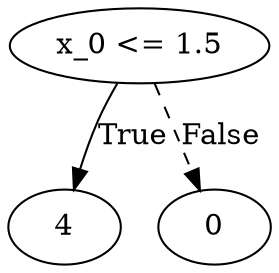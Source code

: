 digraph {
0 [label="x_0 <= 1.5"];
1 [label="4"];
0 -> 1 [label="True"];
2 [label="0"];
0 -> 2 [style="dashed", label="False"];

}